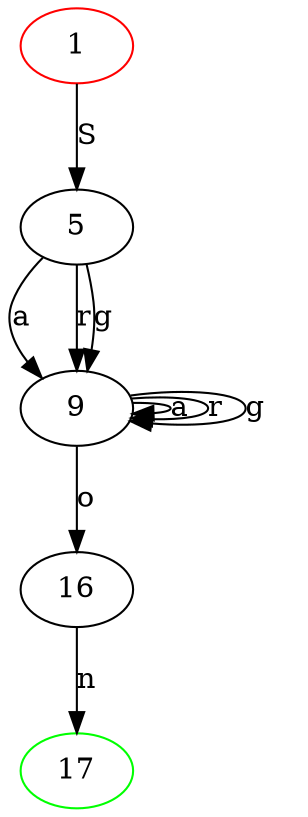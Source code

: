 digraph {
	1 [color="red"]
	1 -> 5 [label="S"]
	5 -> 9 [label="a"]
	9 -> 9 [label="a"]
	9 -> 9 [label="r"]
	9 -> 9 [label="g"]
	9 -> 16 [label="o"]
	17 [color="green"]
	16 -> 17 [label="n"]
	17 [color="green"]
	5 -> 9 [label="r"]
	5 -> 9 [label="g"]
}